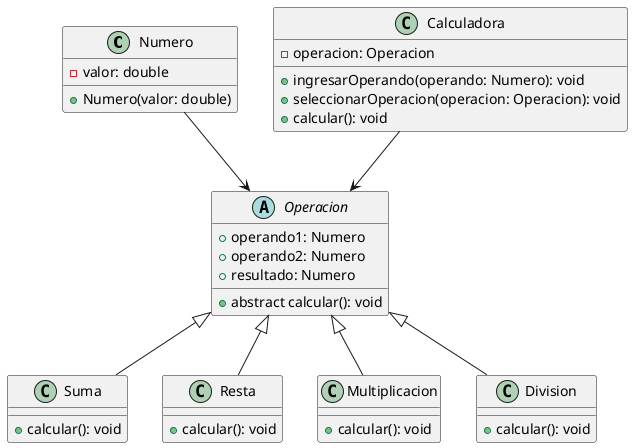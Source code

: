 @startuml Calculator

''' Este es un ejemplo de diagrama de clases de una calculadora con el principio de responsabilidad unica '''

class Numero {
  - valor: double
  + Numero(valor: double)
}

abstract class Operacion {
  + operando1: Numero
  + operando2: Numero
  + resultado: Numero
  + abstract calcular(): void
}

class Suma {
  + calcular(): void
}

class Resta {
  + calcular(): void
}

class Multiplicacion {
  + calcular(): void
}

class Division {
  + calcular(): void
}

class Calculadora {
  - operacion: Operacion
  + ingresarOperando(operando: Numero): void
  + seleccionarOperacion(operacion: Operacion): void
  + calcular(): void
}

Numero --> Operacion
Operacion <|-- Suma
Operacion <|-- Resta
Operacion <|-- Multiplicacion
Operacion <|-- Division
Calculadora --> Operacion
@enduml
